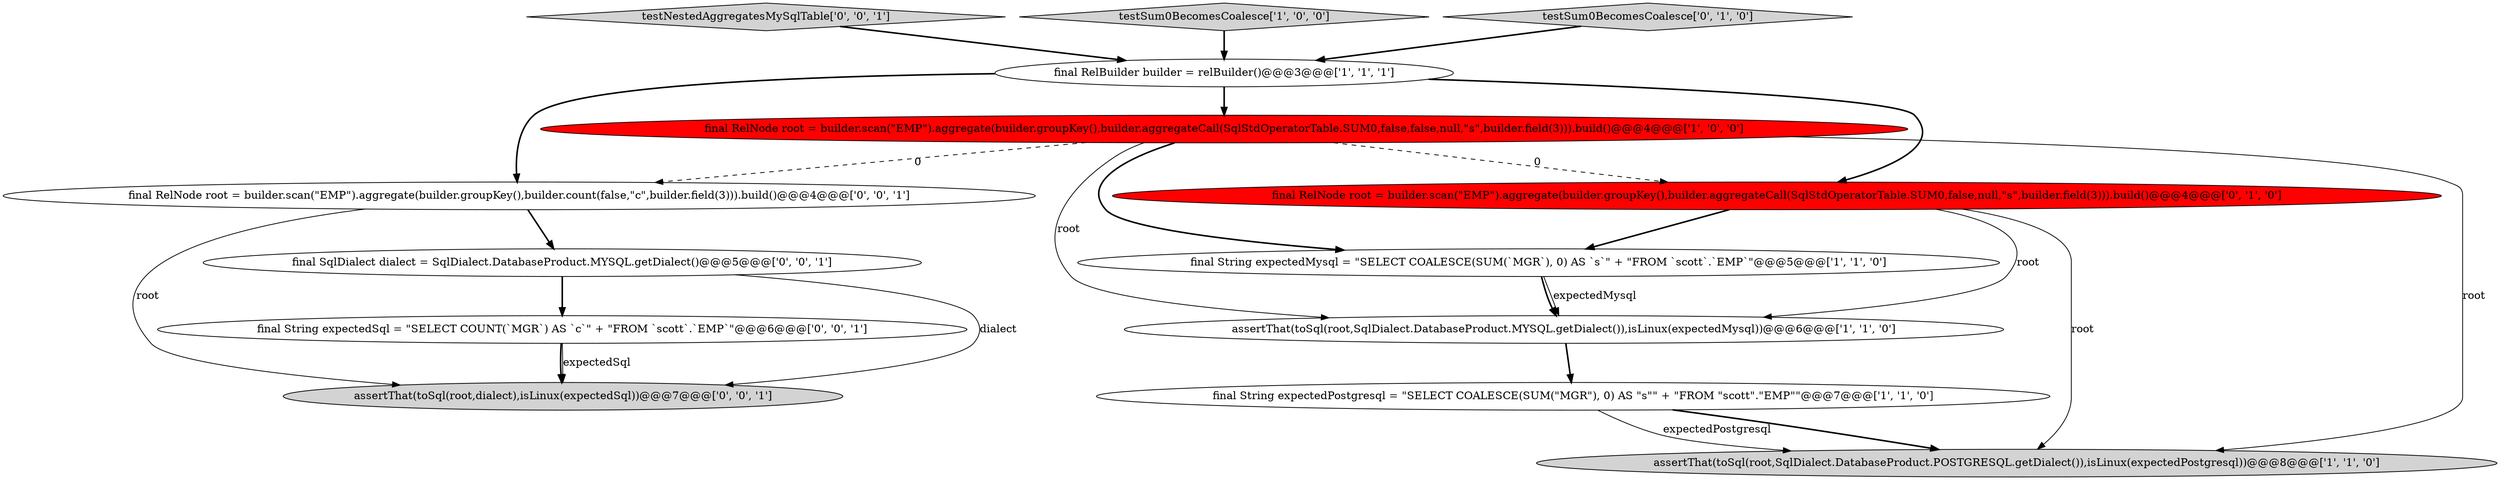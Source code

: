 digraph {
1 [style = filled, label = "final RelBuilder builder = relBuilder()@@@3@@@['1', '1', '1']", fillcolor = white, shape = ellipse image = "AAA0AAABBB1BBB"];
3 [style = filled, label = "assertThat(toSql(root,SqlDialect.DatabaseProduct.POSTGRESQL.getDialect()),isLinux(expectedPostgresql))@@@8@@@['1', '1', '0']", fillcolor = lightgray, shape = ellipse image = "AAA0AAABBB1BBB"];
11 [style = filled, label = "testNestedAggregatesMySqlTable['0', '0', '1']", fillcolor = lightgray, shape = diamond image = "AAA0AAABBB3BBB"];
13 [style = filled, label = "final RelNode root = builder.scan(\"EMP\").aggregate(builder.groupKey(),builder.count(false,\"c\",builder.field(3))).build()@@@4@@@['0', '0', '1']", fillcolor = white, shape = ellipse image = "AAA0AAABBB3BBB"];
7 [style = filled, label = "final RelNode root = builder.scan(\"EMP\").aggregate(builder.groupKey(),builder.aggregateCall(SqlStdOperatorTable.SUM0,false,null,\"s\",builder.field(3))).build()@@@4@@@['0', '1', '0']", fillcolor = red, shape = ellipse image = "AAA1AAABBB2BBB"];
9 [style = filled, label = "final SqlDialect dialect = SqlDialect.DatabaseProduct.MYSQL.getDialect()@@@5@@@['0', '0', '1']", fillcolor = white, shape = ellipse image = "AAA0AAABBB3BBB"];
6 [style = filled, label = "assertThat(toSql(root,SqlDialect.DatabaseProduct.MYSQL.getDialect()),isLinux(expectedMysql))@@@6@@@['1', '1', '0']", fillcolor = white, shape = ellipse image = "AAA0AAABBB1BBB"];
5 [style = filled, label = "testSum0BecomesCoalesce['1', '0', '0']", fillcolor = lightgray, shape = diamond image = "AAA0AAABBB1BBB"];
10 [style = filled, label = "final String expectedSql = \"SELECT COUNT(`MGR`) AS `c`\" + \"FROM `scott`.`EMP`\"@@@6@@@['0', '0', '1']", fillcolor = white, shape = ellipse image = "AAA0AAABBB3BBB"];
12 [style = filled, label = "assertThat(toSql(root,dialect),isLinux(expectedSql))@@@7@@@['0', '0', '1']", fillcolor = lightgray, shape = ellipse image = "AAA0AAABBB3BBB"];
0 [style = filled, label = "final String expectedPostgresql = \"SELECT COALESCE(SUM(\"MGR\"), 0) AS \"s\"\" + \"FROM \"scott\".\"EMP\"\"@@@7@@@['1', '1', '0']", fillcolor = white, shape = ellipse image = "AAA0AAABBB1BBB"];
8 [style = filled, label = "testSum0BecomesCoalesce['0', '1', '0']", fillcolor = lightgray, shape = diamond image = "AAA0AAABBB2BBB"];
4 [style = filled, label = "final String expectedMysql = \"SELECT COALESCE(SUM(`MGR`), 0) AS `s`\" + \"FROM `scott`.`EMP`\"@@@5@@@['1', '1', '0']", fillcolor = white, shape = ellipse image = "AAA0AAABBB1BBB"];
2 [style = filled, label = "final RelNode root = builder.scan(\"EMP\").aggregate(builder.groupKey(),builder.aggregateCall(SqlStdOperatorTable.SUM0,false,false,null,\"s\",builder.field(3))).build()@@@4@@@['1', '0', '0']", fillcolor = red, shape = ellipse image = "AAA1AAABBB1BBB"];
0->3 [style = bold, label=""];
13->12 [style = solid, label="root"];
2->3 [style = solid, label="root"];
4->6 [style = bold, label=""];
11->1 [style = bold, label=""];
0->3 [style = solid, label="expectedPostgresql"];
6->0 [style = bold, label=""];
7->4 [style = bold, label=""];
9->10 [style = bold, label=""];
2->7 [style = dashed, label="0"];
2->4 [style = bold, label=""];
1->7 [style = bold, label=""];
1->13 [style = bold, label=""];
2->6 [style = solid, label="root"];
7->3 [style = solid, label="root"];
7->6 [style = solid, label="root"];
8->1 [style = bold, label=""];
5->1 [style = bold, label=""];
9->12 [style = solid, label="dialect"];
4->6 [style = solid, label="expectedMysql"];
10->12 [style = bold, label=""];
2->13 [style = dashed, label="0"];
1->2 [style = bold, label=""];
13->9 [style = bold, label=""];
10->12 [style = solid, label="expectedSql"];
}
